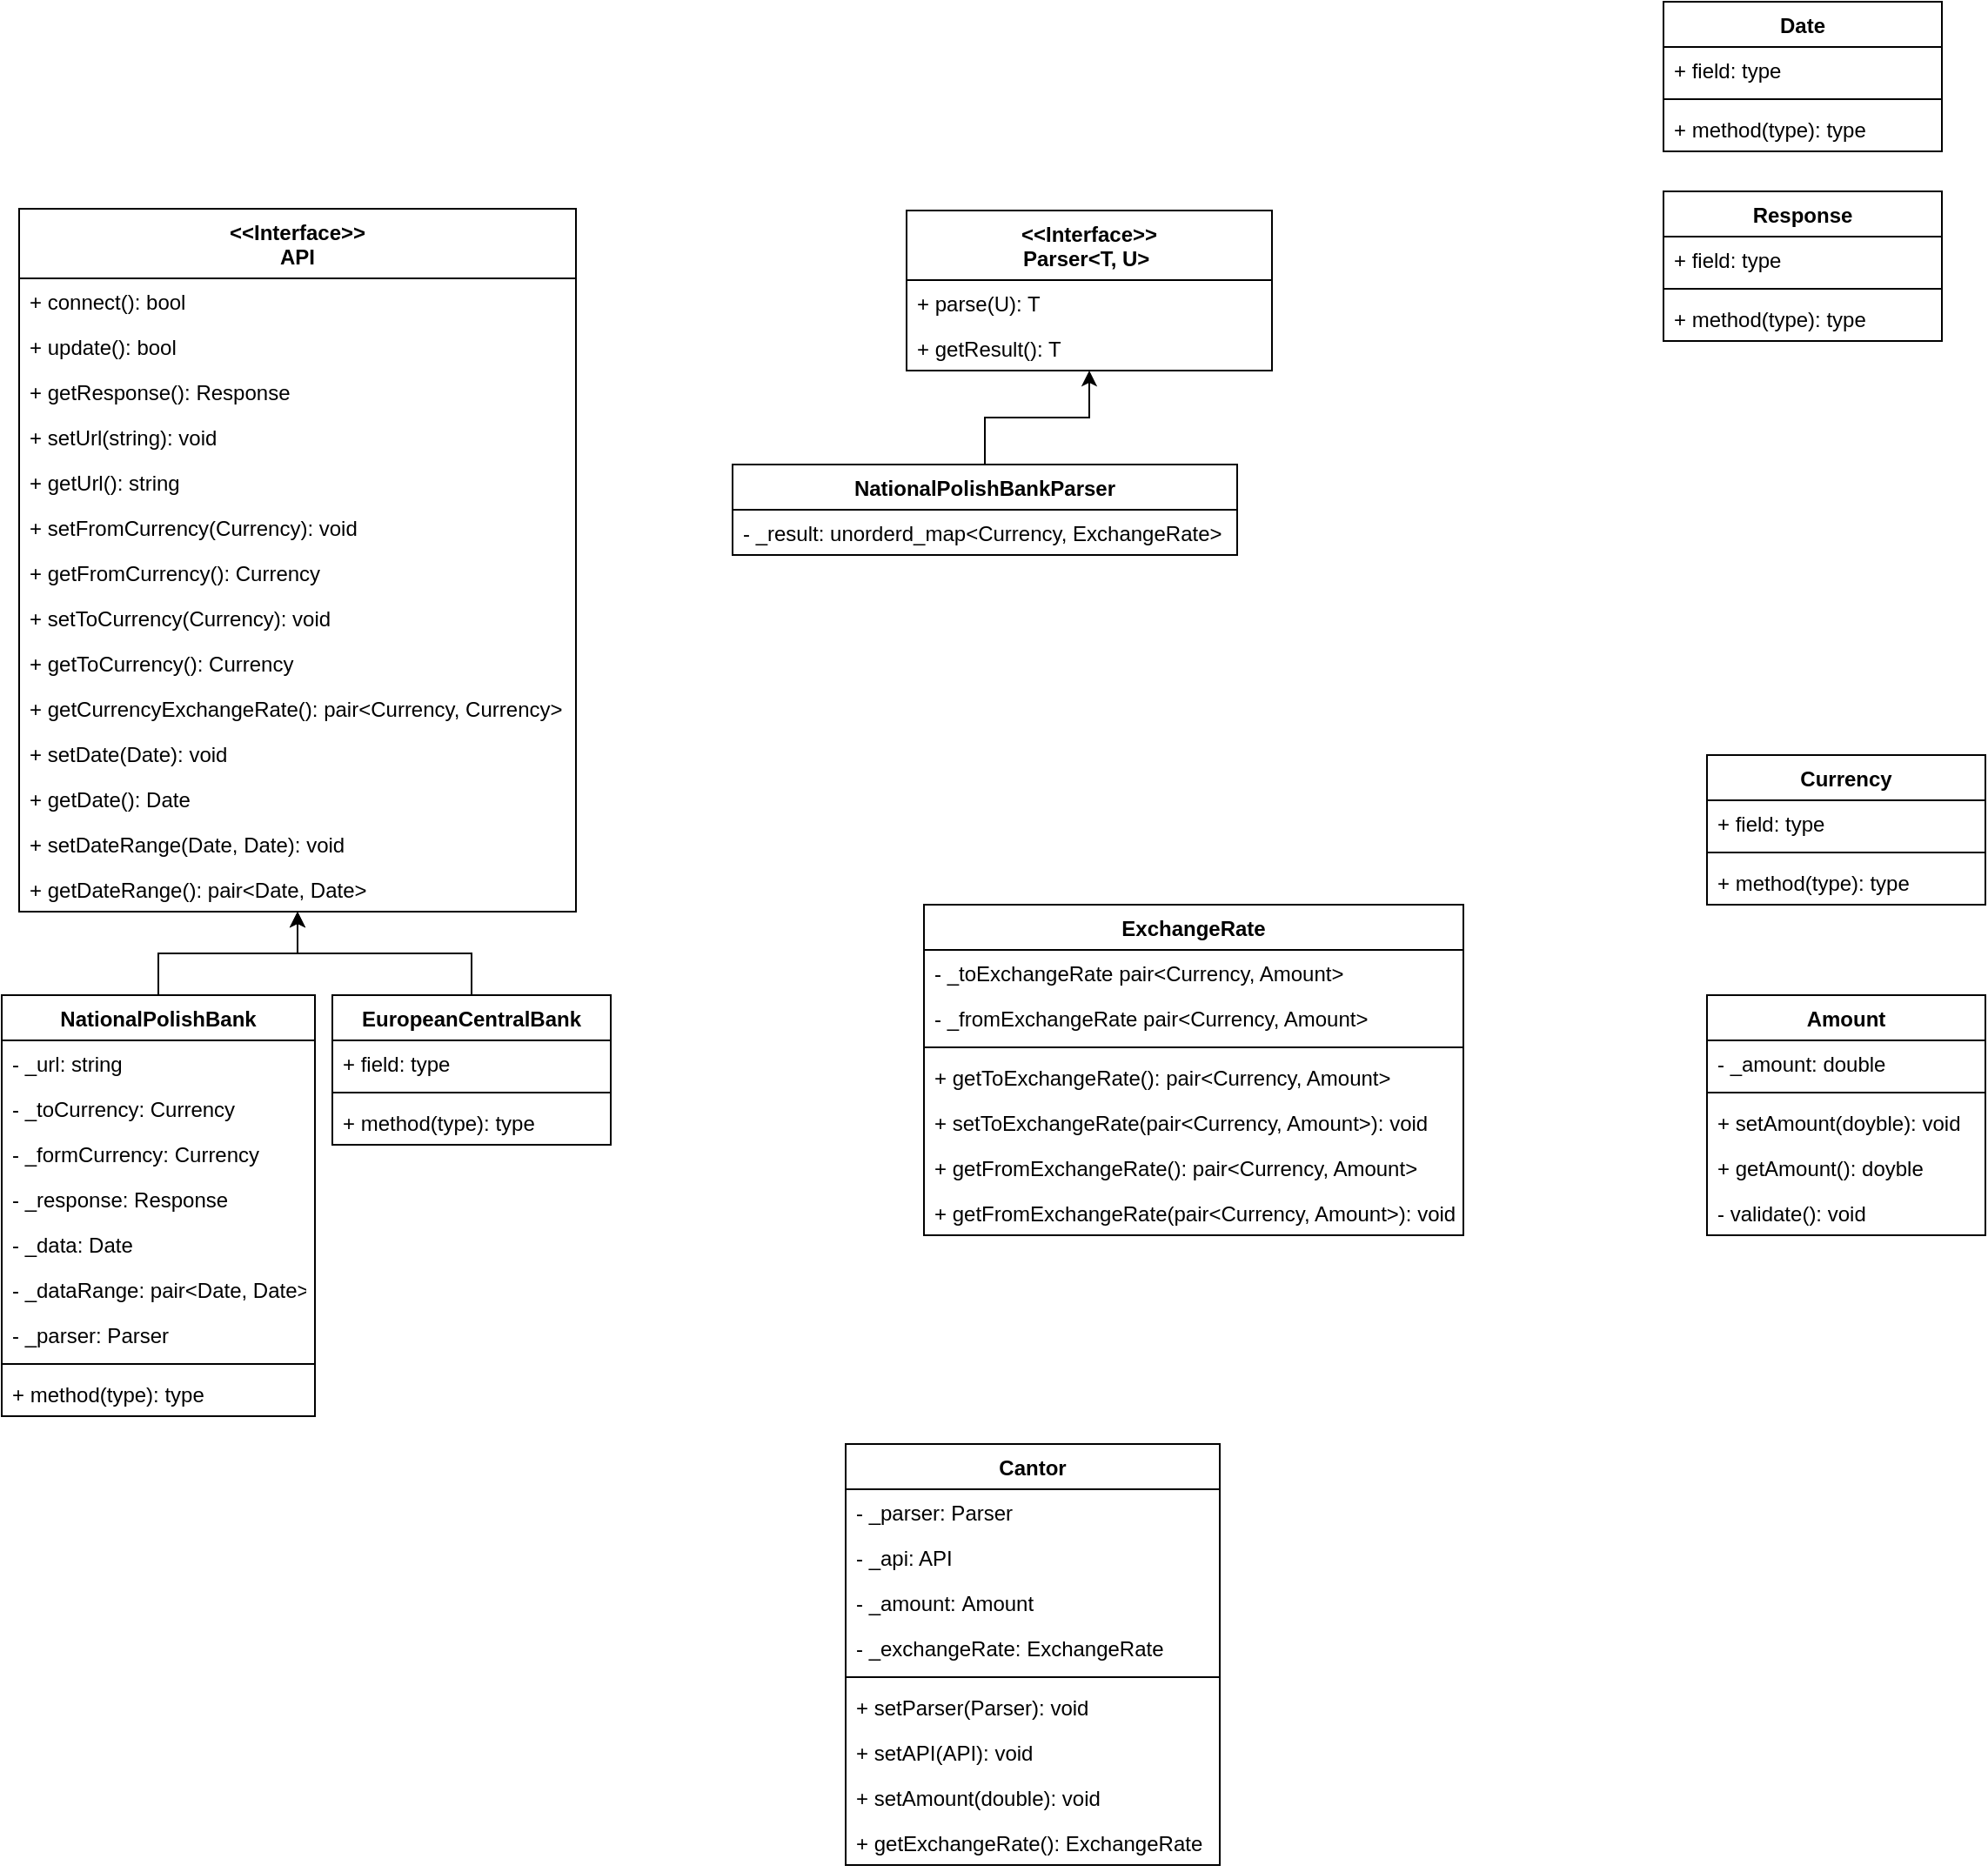 <mxfile version="14.4.3" type="device"><diagram name="Page-1" id="c4acf3e9-155e-7222-9cf6-157b1a14988f"><mxGraphModel dx="730" dy="663" grid="1" gridSize="10" guides="1" tooltips="1" connect="1" arrows="1" fold="1" page="1" pageScale="1" pageWidth="850" pageHeight="1100" background="#ffffff" math="0" shadow="0"><root><mxCell id="0"/><mxCell id="1" parent="0"/><mxCell id="bLAxV5t_nkkf9cyOYh-Y-75" value="&lt;&lt;Interface&gt;&gt;&#10;API" style="swimlane;fontStyle=1;align=center;verticalAlign=top;childLayout=stackLayout;horizontal=1;startSize=40;horizontalStack=0;resizeParent=1;resizeParentMax=0;resizeLast=0;collapsible=1;marginBottom=0;" vertex="1" parent="1"><mxGeometry x="400" y="450" width="320" height="404" as="geometry"/></mxCell><mxCell id="bLAxV5t_nkkf9cyOYh-Y-76" value="+ connect(): bool" style="text;strokeColor=none;fillColor=none;align=left;verticalAlign=top;spacingLeft=4;spacingRight=4;overflow=hidden;rotatable=0;points=[[0,0.5],[1,0.5]];portConstraint=eastwest;" vertex="1" parent="bLAxV5t_nkkf9cyOYh-Y-75"><mxGeometry y="40" width="320" height="26" as="geometry"/></mxCell><mxCell id="bLAxV5t_nkkf9cyOYh-Y-77" value="+ update(): bool" style="text;strokeColor=none;fillColor=none;align=left;verticalAlign=top;spacingLeft=4;spacingRight=4;overflow=hidden;rotatable=0;points=[[0,0.5],[1,0.5]];portConstraint=eastwest;" vertex="1" parent="bLAxV5t_nkkf9cyOYh-Y-75"><mxGeometry y="66" width="320" height="26" as="geometry"/></mxCell><mxCell id="bLAxV5t_nkkf9cyOYh-Y-78" value="+ getResponse(): Response" style="text;strokeColor=none;fillColor=none;align=left;verticalAlign=top;spacingLeft=4;spacingRight=4;overflow=hidden;rotatable=0;points=[[0,0.5],[1,0.5]];portConstraint=eastwest;" vertex="1" parent="bLAxV5t_nkkf9cyOYh-Y-75"><mxGeometry y="92" width="320" height="26" as="geometry"/></mxCell><mxCell id="bLAxV5t_nkkf9cyOYh-Y-79" value="+ setUrl(string): void" style="text;strokeColor=none;fillColor=none;align=left;verticalAlign=top;spacingLeft=4;spacingRight=4;overflow=hidden;rotatable=0;points=[[0,0.5],[1,0.5]];portConstraint=eastwest;" vertex="1" parent="bLAxV5t_nkkf9cyOYh-Y-75"><mxGeometry y="118" width="320" height="26" as="geometry"/></mxCell><mxCell id="bLAxV5t_nkkf9cyOYh-Y-80" value="+ getUrl(): string" style="text;strokeColor=none;fillColor=none;align=left;verticalAlign=top;spacingLeft=4;spacingRight=4;overflow=hidden;rotatable=0;points=[[0,0.5],[1,0.5]];portConstraint=eastwest;" vertex="1" parent="bLAxV5t_nkkf9cyOYh-Y-75"><mxGeometry y="144" width="320" height="26" as="geometry"/></mxCell><mxCell id="bLAxV5t_nkkf9cyOYh-Y-81" value="+ setFromCurrency(Currency): void" style="text;strokeColor=none;fillColor=none;align=left;verticalAlign=top;spacingLeft=4;spacingRight=4;overflow=hidden;rotatable=0;points=[[0,0.5],[1,0.5]];portConstraint=eastwest;" vertex="1" parent="bLAxV5t_nkkf9cyOYh-Y-75"><mxGeometry y="170" width="320" height="26" as="geometry"/></mxCell><mxCell id="bLAxV5t_nkkf9cyOYh-Y-82" value="+ getFromCurrency(): Currency" style="text;strokeColor=none;fillColor=none;align=left;verticalAlign=top;spacingLeft=4;spacingRight=4;overflow=hidden;rotatable=0;points=[[0,0.5],[1,0.5]];portConstraint=eastwest;" vertex="1" parent="bLAxV5t_nkkf9cyOYh-Y-75"><mxGeometry y="196" width="320" height="26" as="geometry"/></mxCell><mxCell id="bLAxV5t_nkkf9cyOYh-Y-83" value="+ setToCurrency(Currency): void" style="text;strokeColor=none;fillColor=none;align=left;verticalAlign=top;spacingLeft=4;spacingRight=4;overflow=hidden;rotatable=0;points=[[0,0.5],[1,0.5]];portConstraint=eastwest;" vertex="1" parent="bLAxV5t_nkkf9cyOYh-Y-75"><mxGeometry y="222" width="320" height="26" as="geometry"/></mxCell><mxCell id="bLAxV5t_nkkf9cyOYh-Y-84" value="+ getToCurrency(): Currency" style="text;strokeColor=none;fillColor=none;align=left;verticalAlign=top;spacingLeft=4;spacingRight=4;overflow=hidden;rotatable=0;points=[[0,0.5],[1,0.5]];portConstraint=eastwest;" vertex="1" parent="bLAxV5t_nkkf9cyOYh-Y-75"><mxGeometry y="248" width="320" height="26" as="geometry"/></mxCell><mxCell id="bLAxV5t_nkkf9cyOYh-Y-85" value="+ getCurrencyExchangeRate(): pair&lt;Currency, Currency&gt;" style="text;strokeColor=none;fillColor=none;align=left;verticalAlign=top;spacingLeft=4;spacingRight=4;overflow=hidden;rotatable=0;points=[[0,0.5],[1,0.5]];portConstraint=eastwest;" vertex="1" parent="bLAxV5t_nkkf9cyOYh-Y-75"><mxGeometry y="274" width="320" height="26" as="geometry"/></mxCell><mxCell id="bLAxV5t_nkkf9cyOYh-Y-86" value="+ setDate(Date): void" style="text;strokeColor=none;fillColor=none;align=left;verticalAlign=top;spacingLeft=4;spacingRight=4;overflow=hidden;rotatable=0;points=[[0,0.5],[1,0.5]];portConstraint=eastwest;" vertex="1" parent="bLAxV5t_nkkf9cyOYh-Y-75"><mxGeometry y="300" width="320" height="26" as="geometry"/></mxCell><mxCell id="bLAxV5t_nkkf9cyOYh-Y-87" value="+ getDate(): Date" style="text;strokeColor=none;fillColor=none;align=left;verticalAlign=top;spacingLeft=4;spacingRight=4;overflow=hidden;rotatable=0;points=[[0,0.5],[1,0.5]];portConstraint=eastwest;" vertex="1" parent="bLAxV5t_nkkf9cyOYh-Y-75"><mxGeometry y="326" width="320" height="26" as="geometry"/></mxCell><mxCell id="bLAxV5t_nkkf9cyOYh-Y-88" value="+ setDateRange(Date, Date): void" style="text;strokeColor=none;fillColor=none;align=left;verticalAlign=top;spacingLeft=4;spacingRight=4;overflow=hidden;rotatable=0;points=[[0,0.5],[1,0.5]];portConstraint=eastwest;" vertex="1" parent="bLAxV5t_nkkf9cyOYh-Y-75"><mxGeometry y="352" width="320" height="26" as="geometry"/></mxCell><mxCell id="bLAxV5t_nkkf9cyOYh-Y-89" value="+ getDateRange(): pair&lt;Date, Date&gt;" style="text;strokeColor=none;fillColor=none;align=left;verticalAlign=top;spacingLeft=4;spacingRight=4;overflow=hidden;rotatable=0;points=[[0,0.5],[1,0.5]];portConstraint=eastwest;" vertex="1" parent="bLAxV5t_nkkf9cyOYh-Y-75"><mxGeometry y="378" width="320" height="26" as="geometry"/></mxCell><mxCell id="bLAxV5t_nkkf9cyOYh-Y-90" style="edgeStyle=orthogonalEdgeStyle;rounded=0;orthogonalLoop=1;jettySize=auto;html=1;startSize=40;" edge="1" parent="1" source="bLAxV5t_nkkf9cyOYh-Y-91" target="bLAxV5t_nkkf9cyOYh-Y-75"><mxGeometry relative="1" as="geometry"/></mxCell><mxCell id="bLAxV5t_nkkf9cyOYh-Y-91" value="EuropeanCentralBank" style="swimlane;fontStyle=1;align=center;verticalAlign=top;childLayout=stackLayout;horizontal=1;startSize=26;horizontalStack=0;resizeParent=1;resizeParentMax=0;resizeLast=0;collapsible=1;marginBottom=0;" vertex="1" parent="1"><mxGeometry x="580" y="902" width="160" height="86" as="geometry"/></mxCell><mxCell id="bLAxV5t_nkkf9cyOYh-Y-92" value="+ field: type" style="text;strokeColor=none;fillColor=none;align=left;verticalAlign=top;spacingLeft=4;spacingRight=4;overflow=hidden;rotatable=0;points=[[0,0.5],[1,0.5]];portConstraint=eastwest;" vertex="1" parent="bLAxV5t_nkkf9cyOYh-Y-91"><mxGeometry y="26" width="160" height="26" as="geometry"/></mxCell><mxCell id="bLAxV5t_nkkf9cyOYh-Y-93" value="" style="line;strokeWidth=1;fillColor=none;align=left;verticalAlign=middle;spacingTop=-1;spacingLeft=3;spacingRight=3;rotatable=0;labelPosition=right;points=[];portConstraint=eastwest;" vertex="1" parent="bLAxV5t_nkkf9cyOYh-Y-91"><mxGeometry y="52" width="160" height="8" as="geometry"/></mxCell><mxCell id="bLAxV5t_nkkf9cyOYh-Y-94" value="+ method(type): type" style="text;strokeColor=none;fillColor=none;align=left;verticalAlign=top;spacingLeft=4;spacingRight=4;overflow=hidden;rotatable=0;points=[[0,0.5],[1,0.5]];portConstraint=eastwest;" vertex="1" parent="bLAxV5t_nkkf9cyOYh-Y-91"><mxGeometry y="60" width="160" height="26" as="geometry"/></mxCell><mxCell id="bLAxV5t_nkkf9cyOYh-Y-95" style="edgeStyle=orthogonalEdgeStyle;rounded=0;orthogonalLoop=1;jettySize=auto;html=1;startSize=40;" edge="1" parent="1" source="bLAxV5t_nkkf9cyOYh-Y-96" target="bLAxV5t_nkkf9cyOYh-Y-75"><mxGeometry relative="1" as="geometry"/></mxCell><mxCell id="bLAxV5t_nkkf9cyOYh-Y-96" value="NationalPolishBank&#10;&#10;" style="swimlane;fontStyle=1;align=center;verticalAlign=top;childLayout=stackLayout;horizontal=1;startSize=26;horizontalStack=0;resizeParent=1;resizeParentMax=0;resizeLast=0;collapsible=1;marginBottom=0;" vertex="1" parent="1"><mxGeometry x="390" y="902" width="180" height="242" as="geometry"/></mxCell><mxCell id="bLAxV5t_nkkf9cyOYh-Y-97" value="- _url: string" style="text;strokeColor=none;fillColor=none;align=left;verticalAlign=top;spacingLeft=4;spacingRight=4;overflow=hidden;rotatable=0;points=[[0,0.5],[1,0.5]];portConstraint=eastwest;" vertex="1" parent="bLAxV5t_nkkf9cyOYh-Y-96"><mxGeometry y="26" width="180" height="26" as="geometry"/></mxCell><mxCell id="bLAxV5t_nkkf9cyOYh-Y-98" value="- _toCurrency: Currency" style="text;strokeColor=none;fillColor=none;align=left;verticalAlign=top;spacingLeft=4;spacingRight=4;overflow=hidden;rotatable=0;points=[[0,0.5],[1,0.5]];portConstraint=eastwest;" vertex="1" parent="bLAxV5t_nkkf9cyOYh-Y-96"><mxGeometry y="52" width="180" height="26" as="geometry"/></mxCell><mxCell id="bLAxV5t_nkkf9cyOYh-Y-99" value="- _formCurrency: Currency" style="text;strokeColor=none;fillColor=none;align=left;verticalAlign=top;spacingLeft=4;spacingRight=4;overflow=hidden;rotatable=0;points=[[0,0.5],[1,0.5]];portConstraint=eastwest;" vertex="1" parent="bLAxV5t_nkkf9cyOYh-Y-96"><mxGeometry y="78" width="180" height="26" as="geometry"/></mxCell><mxCell id="bLAxV5t_nkkf9cyOYh-Y-100" value="- _response: Response" style="text;strokeColor=none;fillColor=none;align=left;verticalAlign=top;spacingLeft=4;spacingRight=4;overflow=hidden;rotatable=0;points=[[0,0.5],[1,0.5]];portConstraint=eastwest;" vertex="1" parent="bLAxV5t_nkkf9cyOYh-Y-96"><mxGeometry y="104" width="180" height="26" as="geometry"/></mxCell><mxCell id="bLAxV5t_nkkf9cyOYh-Y-101" value="- _data: Date" style="text;strokeColor=none;fillColor=none;align=left;verticalAlign=top;spacingLeft=4;spacingRight=4;overflow=hidden;rotatable=0;points=[[0,0.5],[1,0.5]];portConstraint=eastwest;" vertex="1" parent="bLAxV5t_nkkf9cyOYh-Y-96"><mxGeometry y="130" width="180" height="26" as="geometry"/></mxCell><mxCell id="bLAxV5t_nkkf9cyOYh-Y-102" value="- _dataRange: pair&lt;Date, Date&gt;" style="text;strokeColor=none;fillColor=none;align=left;verticalAlign=top;spacingLeft=4;spacingRight=4;overflow=hidden;rotatable=0;points=[[0,0.5],[1,0.5]];portConstraint=eastwest;" vertex="1" parent="bLAxV5t_nkkf9cyOYh-Y-96"><mxGeometry y="156" width="180" height="26" as="geometry"/></mxCell><mxCell id="bLAxV5t_nkkf9cyOYh-Y-103" value="- _parser: Parser" style="text;strokeColor=none;fillColor=none;align=left;verticalAlign=top;spacingLeft=4;spacingRight=4;overflow=hidden;rotatable=0;points=[[0,0.5],[1,0.5]];portConstraint=eastwest;" vertex="1" parent="bLAxV5t_nkkf9cyOYh-Y-96"><mxGeometry y="182" width="180" height="26" as="geometry"/></mxCell><mxCell id="bLAxV5t_nkkf9cyOYh-Y-104" value="" style="line;strokeWidth=1;fillColor=none;align=left;verticalAlign=middle;spacingTop=-1;spacingLeft=3;spacingRight=3;rotatable=0;labelPosition=right;points=[];portConstraint=eastwest;" vertex="1" parent="bLAxV5t_nkkf9cyOYh-Y-96"><mxGeometry y="208" width="180" height="8" as="geometry"/></mxCell><mxCell id="bLAxV5t_nkkf9cyOYh-Y-105" value="+ method(type): type" style="text;strokeColor=none;fillColor=none;align=left;verticalAlign=top;spacingLeft=4;spacingRight=4;overflow=hidden;rotatable=0;points=[[0,0.5],[1,0.5]];portConstraint=eastwest;" vertex="1" parent="bLAxV5t_nkkf9cyOYh-Y-96"><mxGeometry y="216" width="180" height="26" as="geometry"/></mxCell><mxCell id="bLAxV5t_nkkf9cyOYh-Y-106" value="Currency" style="swimlane;fontStyle=1;align=center;verticalAlign=top;childLayout=stackLayout;horizontal=1;startSize=26;horizontalStack=0;resizeParent=1;resizeParentMax=0;resizeLast=0;collapsible=1;marginBottom=0;" vertex="1" parent="1"><mxGeometry x="1370" y="764" width="160" height="86" as="geometry"/></mxCell><mxCell id="bLAxV5t_nkkf9cyOYh-Y-107" value="+ field: type" style="text;strokeColor=none;fillColor=none;align=left;verticalAlign=top;spacingLeft=4;spacingRight=4;overflow=hidden;rotatable=0;points=[[0,0.5],[1,0.5]];portConstraint=eastwest;" vertex="1" parent="bLAxV5t_nkkf9cyOYh-Y-106"><mxGeometry y="26" width="160" height="26" as="geometry"/></mxCell><mxCell id="bLAxV5t_nkkf9cyOYh-Y-108" value="" style="line;strokeWidth=1;fillColor=none;align=left;verticalAlign=middle;spacingTop=-1;spacingLeft=3;spacingRight=3;rotatable=0;labelPosition=right;points=[];portConstraint=eastwest;" vertex="1" parent="bLAxV5t_nkkf9cyOYh-Y-106"><mxGeometry y="52" width="160" height="8" as="geometry"/></mxCell><mxCell id="bLAxV5t_nkkf9cyOYh-Y-109" value="+ method(type): type" style="text;strokeColor=none;fillColor=none;align=left;verticalAlign=top;spacingLeft=4;spacingRight=4;overflow=hidden;rotatable=0;points=[[0,0.5],[1,0.5]];portConstraint=eastwest;" vertex="1" parent="bLAxV5t_nkkf9cyOYh-Y-106"><mxGeometry y="60" width="160" height="26" as="geometry"/></mxCell><mxCell id="bLAxV5t_nkkf9cyOYh-Y-110" value="Response" style="swimlane;fontStyle=1;align=center;verticalAlign=top;childLayout=stackLayout;horizontal=1;startSize=26;horizontalStack=0;resizeParent=1;resizeParentMax=0;resizeLast=0;collapsible=1;marginBottom=0;" vertex="1" parent="1"><mxGeometry x="1345" y="440" width="160" height="86" as="geometry"/></mxCell><mxCell id="bLAxV5t_nkkf9cyOYh-Y-111" value="+ field: type" style="text;strokeColor=none;fillColor=none;align=left;verticalAlign=top;spacingLeft=4;spacingRight=4;overflow=hidden;rotatable=0;points=[[0,0.5],[1,0.5]];portConstraint=eastwest;" vertex="1" parent="bLAxV5t_nkkf9cyOYh-Y-110"><mxGeometry y="26" width="160" height="26" as="geometry"/></mxCell><mxCell id="bLAxV5t_nkkf9cyOYh-Y-112" value="" style="line;strokeWidth=1;fillColor=none;align=left;verticalAlign=middle;spacingTop=-1;spacingLeft=3;spacingRight=3;rotatable=0;labelPosition=right;points=[];portConstraint=eastwest;" vertex="1" parent="bLAxV5t_nkkf9cyOYh-Y-110"><mxGeometry y="52" width="160" height="8" as="geometry"/></mxCell><mxCell id="bLAxV5t_nkkf9cyOYh-Y-113" value="+ method(type): type" style="text;strokeColor=none;fillColor=none;align=left;verticalAlign=top;spacingLeft=4;spacingRight=4;overflow=hidden;rotatable=0;points=[[0,0.5],[1,0.5]];portConstraint=eastwest;" vertex="1" parent="bLAxV5t_nkkf9cyOYh-Y-110"><mxGeometry y="60" width="160" height="26" as="geometry"/></mxCell><mxCell id="bLAxV5t_nkkf9cyOYh-Y-114" value="Date" style="swimlane;fontStyle=1;align=center;verticalAlign=top;childLayout=stackLayout;horizontal=1;startSize=26;horizontalStack=0;resizeParent=1;resizeParentMax=0;resizeLast=0;collapsible=1;marginBottom=0;" vertex="1" parent="1"><mxGeometry x="1345" y="331" width="160" height="86" as="geometry"/></mxCell><mxCell id="bLAxV5t_nkkf9cyOYh-Y-115" value="+ field: type" style="text;strokeColor=none;fillColor=none;align=left;verticalAlign=top;spacingLeft=4;spacingRight=4;overflow=hidden;rotatable=0;points=[[0,0.5],[1,0.5]];portConstraint=eastwest;" vertex="1" parent="bLAxV5t_nkkf9cyOYh-Y-114"><mxGeometry y="26" width="160" height="26" as="geometry"/></mxCell><mxCell id="bLAxV5t_nkkf9cyOYh-Y-116" value="" style="line;strokeWidth=1;fillColor=none;align=left;verticalAlign=middle;spacingTop=-1;spacingLeft=3;spacingRight=3;rotatable=0;labelPosition=right;points=[];portConstraint=eastwest;" vertex="1" parent="bLAxV5t_nkkf9cyOYh-Y-114"><mxGeometry y="52" width="160" height="8" as="geometry"/></mxCell><mxCell id="bLAxV5t_nkkf9cyOYh-Y-117" value="+ method(type): type" style="text;strokeColor=none;fillColor=none;align=left;verticalAlign=top;spacingLeft=4;spacingRight=4;overflow=hidden;rotatable=0;points=[[0,0.5],[1,0.5]];portConstraint=eastwest;" vertex="1" parent="bLAxV5t_nkkf9cyOYh-Y-114"><mxGeometry y="60" width="160" height="26" as="geometry"/></mxCell><mxCell id="bLAxV5t_nkkf9cyOYh-Y-118" value="&lt;&lt;Interface&gt;&gt;&#10;Parser&lt;T, U&gt; " style="swimlane;fontStyle=1;align=center;verticalAlign=top;childLayout=stackLayout;horizontal=1;startSize=40;horizontalStack=0;resizeParent=1;resizeParentMax=0;resizeLast=0;collapsible=1;marginBottom=0;" vertex="1" parent="1"><mxGeometry x="910" y="451" width="210" height="92" as="geometry"/></mxCell><mxCell id="bLAxV5t_nkkf9cyOYh-Y-119" value="+ parse(U): T" style="text;strokeColor=none;fillColor=none;align=left;verticalAlign=top;spacingLeft=4;spacingRight=4;overflow=hidden;rotatable=0;points=[[0,0.5],[1,0.5]];portConstraint=eastwest;" vertex="1" parent="bLAxV5t_nkkf9cyOYh-Y-118"><mxGeometry y="40" width="210" height="26" as="geometry"/></mxCell><mxCell id="bLAxV5t_nkkf9cyOYh-Y-120" value="+ getResult(): T" style="text;strokeColor=none;fillColor=none;align=left;verticalAlign=top;spacingLeft=4;spacingRight=4;overflow=hidden;rotatable=0;points=[[0,0.5],[1,0.5]];portConstraint=eastwest;" vertex="1" parent="bLAxV5t_nkkf9cyOYh-Y-118"><mxGeometry y="66" width="210" height="26" as="geometry"/></mxCell><mxCell id="bLAxV5t_nkkf9cyOYh-Y-121" style="edgeStyle=orthogonalEdgeStyle;rounded=0;orthogonalLoop=1;jettySize=auto;html=1;startSize=40;" edge="1" parent="1" source="bLAxV5t_nkkf9cyOYh-Y-122" target="bLAxV5t_nkkf9cyOYh-Y-118"><mxGeometry relative="1" as="geometry"/></mxCell><mxCell id="bLAxV5t_nkkf9cyOYh-Y-122" value="NationalPolishBankParser" style="swimlane;fontStyle=1;align=center;verticalAlign=top;childLayout=stackLayout;horizontal=1;startSize=26;horizontalStack=0;resizeParent=1;resizeParentMax=0;resizeLast=0;collapsible=1;marginBottom=0;" vertex="1" parent="1"><mxGeometry x="810" y="597" width="290" height="52" as="geometry"/></mxCell><mxCell id="bLAxV5t_nkkf9cyOYh-Y-123" value="- _result: unorderd_map&lt;Currency, ExchangeRate&gt;" style="text;strokeColor=none;fillColor=none;align=left;verticalAlign=top;spacingLeft=4;spacingRight=4;overflow=hidden;rotatable=0;points=[[0,0.5],[1,0.5]];portConstraint=eastwest;" vertex="1" parent="bLAxV5t_nkkf9cyOYh-Y-122"><mxGeometry y="26" width="290" height="26" as="geometry"/></mxCell><mxCell id="bLAxV5t_nkkf9cyOYh-Y-124" value="ExchangeRate" style="swimlane;fontStyle=1;align=center;verticalAlign=top;childLayout=stackLayout;horizontal=1;startSize=26;horizontalStack=0;resizeParent=1;resizeParentMax=0;resizeLast=0;collapsible=1;marginBottom=0;" vertex="1" parent="1"><mxGeometry x="920" y="850" width="310" height="190" as="geometry"/></mxCell><mxCell id="bLAxV5t_nkkf9cyOYh-Y-125" value="- _toExchangeRate pair&lt;Currency, Amount&gt;" style="text;strokeColor=none;fillColor=none;align=left;verticalAlign=top;spacingLeft=4;spacingRight=4;overflow=hidden;rotatable=0;points=[[0,0.5],[1,0.5]];portConstraint=eastwest;" vertex="1" parent="bLAxV5t_nkkf9cyOYh-Y-124"><mxGeometry y="26" width="310" height="26" as="geometry"/></mxCell><mxCell id="bLAxV5t_nkkf9cyOYh-Y-126" value="- _fromExchangeRate pair&lt;Currency, Amount&gt;" style="text;strokeColor=none;fillColor=none;align=left;verticalAlign=top;spacingLeft=4;spacingRight=4;overflow=hidden;rotatable=0;points=[[0,0.5],[1,0.5]];portConstraint=eastwest;" vertex="1" parent="bLAxV5t_nkkf9cyOYh-Y-124"><mxGeometry y="52" width="310" height="26" as="geometry"/></mxCell><mxCell id="bLAxV5t_nkkf9cyOYh-Y-127" value="" style="line;strokeWidth=1;fillColor=none;align=left;verticalAlign=middle;spacingTop=-1;spacingLeft=3;spacingRight=3;rotatable=0;labelPosition=right;points=[];portConstraint=eastwest;" vertex="1" parent="bLAxV5t_nkkf9cyOYh-Y-124"><mxGeometry y="78" width="310" height="8" as="geometry"/></mxCell><mxCell id="bLAxV5t_nkkf9cyOYh-Y-128" value="+ getToExchangeRate(): pair&lt;Currency, Amount&gt;" style="text;strokeColor=none;fillColor=none;align=left;verticalAlign=top;spacingLeft=4;spacingRight=4;overflow=hidden;rotatable=0;points=[[0,0.5],[1,0.5]];portConstraint=eastwest;" vertex="1" parent="bLAxV5t_nkkf9cyOYh-Y-124"><mxGeometry y="86" width="310" height="26" as="geometry"/></mxCell><mxCell id="bLAxV5t_nkkf9cyOYh-Y-129" value="+ setToExchangeRate(pair&lt;Currency, Amount&gt;): void" style="text;strokeColor=none;fillColor=none;align=left;verticalAlign=top;spacingLeft=4;spacingRight=4;overflow=hidden;rotatable=0;points=[[0,0.5],[1,0.5]];portConstraint=eastwest;" vertex="1" parent="bLAxV5t_nkkf9cyOYh-Y-124"><mxGeometry y="112" width="310" height="26" as="geometry"/></mxCell><mxCell id="bLAxV5t_nkkf9cyOYh-Y-130" value="+ getFromExchangeRate(): pair&lt;Currency, Amount&gt;" style="text;strokeColor=none;fillColor=none;align=left;verticalAlign=top;spacingLeft=4;spacingRight=4;overflow=hidden;rotatable=0;points=[[0,0.5],[1,0.5]];portConstraint=eastwest;" vertex="1" parent="bLAxV5t_nkkf9cyOYh-Y-124"><mxGeometry y="138" width="310" height="26" as="geometry"/></mxCell><mxCell id="bLAxV5t_nkkf9cyOYh-Y-131" value="+ getFromExchangeRate(pair&lt;Currency, Amount&gt;): void" style="text;strokeColor=none;fillColor=none;align=left;verticalAlign=top;spacingLeft=4;spacingRight=4;overflow=hidden;rotatable=0;points=[[0,0.5],[1,0.5]];portConstraint=eastwest;" vertex="1" parent="bLAxV5t_nkkf9cyOYh-Y-124"><mxGeometry y="164" width="310" height="26" as="geometry"/></mxCell><mxCell id="bLAxV5t_nkkf9cyOYh-Y-132" value="Amount" style="swimlane;fontStyle=1;align=center;verticalAlign=top;childLayout=stackLayout;horizontal=1;startSize=26;horizontalStack=0;resizeParent=1;resizeParentMax=0;resizeLast=0;collapsible=1;marginBottom=0;" vertex="1" parent="1"><mxGeometry x="1370" y="902" width="160" height="138" as="geometry"/></mxCell><mxCell id="bLAxV5t_nkkf9cyOYh-Y-133" value="- _amount: double" style="text;strokeColor=none;fillColor=none;align=left;verticalAlign=top;spacingLeft=4;spacingRight=4;overflow=hidden;rotatable=0;points=[[0,0.5],[1,0.5]];portConstraint=eastwest;fontStyle=0" vertex="1" parent="bLAxV5t_nkkf9cyOYh-Y-132"><mxGeometry y="26" width="160" height="26" as="geometry"/></mxCell><mxCell id="bLAxV5t_nkkf9cyOYh-Y-134" value="" style="line;strokeWidth=1;fillColor=none;align=left;verticalAlign=middle;spacingTop=-1;spacingLeft=3;spacingRight=3;rotatable=0;labelPosition=right;points=[];portConstraint=eastwest;" vertex="1" parent="bLAxV5t_nkkf9cyOYh-Y-132"><mxGeometry y="52" width="160" height="8" as="geometry"/></mxCell><mxCell id="bLAxV5t_nkkf9cyOYh-Y-135" value="+ setAmount(doyble): void" style="text;strokeColor=none;fillColor=none;align=left;verticalAlign=top;spacingLeft=4;spacingRight=4;overflow=hidden;rotatable=0;points=[[0,0.5],[1,0.5]];portConstraint=eastwest;" vertex="1" parent="bLAxV5t_nkkf9cyOYh-Y-132"><mxGeometry y="60" width="160" height="26" as="geometry"/></mxCell><mxCell id="bLAxV5t_nkkf9cyOYh-Y-148" value="+ getAmount(): doyble" style="text;strokeColor=none;fillColor=none;align=left;verticalAlign=top;spacingLeft=4;spacingRight=4;overflow=hidden;rotatable=0;points=[[0,0.5],[1,0.5]];portConstraint=eastwest;" vertex="1" parent="bLAxV5t_nkkf9cyOYh-Y-132"><mxGeometry y="86" width="160" height="26" as="geometry"/></mxCell><mxCell id="bLAxV5t_nkkf9cyOYh-Y-147" value="- validate(): void" style="text;strokeColor=none;fillColor=none;align=left;verticalAlign=top;spacingLeft=4;spacingRight=4;overflow=hidden;rotatable=0;points=[[0,0.5],[1,0.5]];portConstraint=eastwest;" vertex="1" parent="bLAxV5t_nkkf9cyOYh-Y-132"><mxGeometry y="112" width="160" height="26" as="geometry"/></mxCell><mxCell id="bLAxV5t_nkkf9cyOYh-Y-136" value="Cantor" style="swimlane;fontStyle=1;align=center;verticalAlign=top;childLayout=stackLayout;horizontal=1;startSize=26;horizontalStack=0;resizeParent=1;resizeParentMax=0;resizeLast=0;collapsible=1;marginBottom=0;" vertex="1" parent="1"><mxGeometry x="875" y="1160" width="215" height="242" as="geometry"/></mxCell><mxCell id="bLAxV5t_nkkf9cyOYh-Y-140" value="- _parser: Parser" style="text;strokeColor=none;fillColor=none;align=left;verticalAlign=top;spacingLeft=4;spacingRight=4;overflow=hidden;rotatable=0;points=[[0,0.5],[1,0.5]];portConstraint=eastwest;" vertex="1" parent="bLAxV5t_nkkf9cyOYh-Y-136"><mxGeometry y="26" width="215" height="26" as="geometry"/></mxCell><mxCell id="bLAxV5t_nkkf9cyOYh-Y-137" value="- _api: API" style="text;strokeColor=none;fillColor=none;align=left;verticalAlign=top;spacingLeft=4;spacingRight=4;overflow=hidden;rotatable=0;points=[[0,0.5],[1,0.5]];portConstraint=eastwest;" vertex="1" parent="bLAxV5t_nkkf9cyOYh-Y-136"><mxGeometry y="52" width="215" height="26" as="geometry"/></mxCell><mxCell id="bLAxV5t_nkkf9cyOYh-Y-142" value="- _amount: Amount" style="text;strokeColor=none;fillColor=none;align=left;verticalAlign=top;spacingLeft=4;spacingRight=4;overflow=hidden;rotatable=0;points=[[0,0.5],[1,0.5]];portConstraint=eastwest;" vertex="1" parent="bLAxV5t_nkkf9cyOYh-Y-136"><mxGeometry y="78" width="215" height="26" as="geometry"/></mxCell><mxCell id="bLAxV5t_nkkf9cyOYh-Y-143" value="- _exchangeRate: ExchangeRate" style="text;strokeColor=none;fillColor=none;align=left;verticalAlign=top;spacingLeft=4;spacingRight=4;overflow=hidden;rotatable=0;points=[[0,0.5],[1,0.5]];portConstraint=eastwest;" vertex="1" parent="bLAxV5t_nkkf9cyOYh-Y-136"><mxGeometry y="104" width="215" height="26" as="geometry"/></mxCell><mxCell id="bLAxV5t_nkkf9cyOYh-Y-138" value="" style="line;strokeWidth=1;fillColor=none;align=left;verticalAlign=middle;spacingTop=-1;spacingLeft=3;spacingRight=3;rotatable=0;labelPosition=right;points=[];portConstraint=eastwest;" vertex="1" parent="bLAxV5t_nkkf9cyOYh-Y-136"><mxGeometry y="130" width="215" height="8" as="geometry"/></mxCell><mxCell id="bLAxV5t_nkkf9cyOYh-Y-144" value="+ setParser(Parser): void" style="text;strokeColor=none;fillColor=none;align=left;verticalAlign=top;spacingLeft=4;spacingRight=4;overflow=hidden;rotatable=0;points=[[0,0.5],[1,0.5]];portConstraint=eastwest;" vertex="1" parent="bLAxV5t_nkkf9cyOYh-Y-136"><mxGeometry y="138" width="215" height="26" as="geometry"/></mxCell><mxCell id="bLAxV5t_nkkf9cyOYh-Y-139" value="+ setAPI(API): void" style="text;strokeColor=none;fillColor=none;align=left;verticalAlign=top;spacingLeft=4;spacingRight=4;overflow=hidden;rotatable=0;points=[[0,0.5],[1,0.5]];portConstraint=eastwest;" vertex="1" parent="bLAxV5t_nkkf9cyOYh-Y-136"><mxGeometry y="164" width="215" height="26" as="geometry"/></mxCell><mxCell id="bLAxV5t_nkkf9cyOYh-Y-145" value="+ setAmount(double): void" style="text;strokeColor=none;fillColor=none;align=left;verticalAlign=top;spacingLeft=4;spacingRight=4;overflow=hidden;rotatable=0;points=[[0,0.5],[1,0.5]];portConstraint=eastwest;" vertex="1" parent="bLAxV5t_nkkf9cyOYh-Y-136"><mxGeometry y="190" width="215" height="26" as="geometry"/></mxCell><mxCell id="bLAxV5t_nkkf9cyOYh-Y-141" value="+ getExchangeRate(): ExchangeRate" style="text;strokeColor=none;fillColor=none;align=left;verticalAlign=top;spacingLeft=4;spacingRight=4;overflow=hidden;rotatable=0;points=[[0,0.5],[1,0.5]];portConstraint=eastwest;" vertex="1" parent="bLAxV5t_nkkf9cyOYh-Y-136"><mxGeometry y="216" width="215" height="26" as="geometry"/></mxCell></root></mxGraphModel></diagram></mxfile>